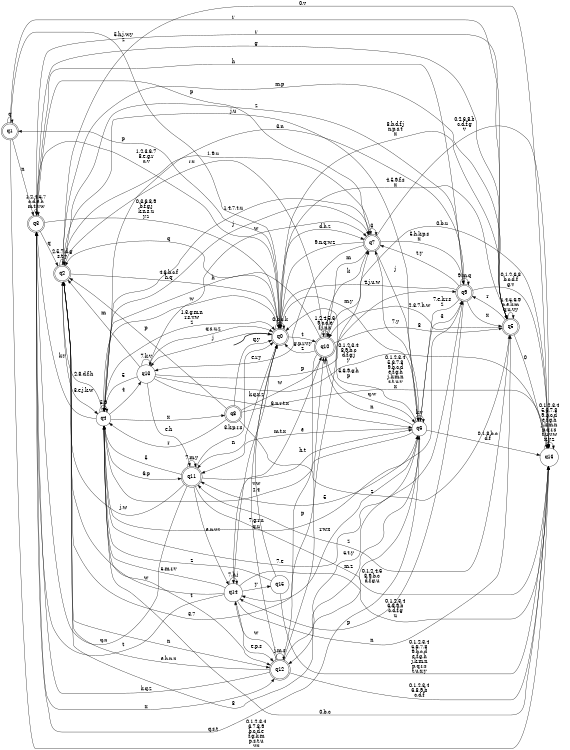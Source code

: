 digraph BlueStar {
__start0 [style = invis, shape = none, label = "", width = 0, height = 0];

rankdir=LR;
size="8,5";

s0 [style="rounded,filled", color="black", fillcolor="white" shape="doublecircle", label="q0"];
s1 [style="rounded,filled", color="black", fillcolor="white" shape="doublecircle", label="q1"];
s2 [style="rounded,filled", color="black", fillcolor="white" shape="doublecircle", label="q2"];
s3 [style="rounded,filled", color="black", fillcolor="white" shape="doublecircle", label="q3"];
s4 [style="filled", color="black", fillcolor="white" shape="circle", label="q4"];
s5 [style="rounded,filled", color="black", fillcolor="white" shape="doublecircle", label="q5"];
s6 [style="filled", color="black", fillcolor="white" shape="circle", label="q6"];
s7 [style="rounded,filled", color="black", fillcolor="white" shape="doublecircle", label="q7"];
s8 [style="rounded,filled", color="black", fillcolor="white" shape="doublecircle", label="q8"];
s9 [style="rounded,filled", color="black", fillcolor="white" shape="doublecircle", label="q9"];
s10 [style="rounded,filled", color="black", fillcolor="white" shape="doublecircle", label="q10"];
s11 [style="rounded,filled", color="black", fillcolor="white" shape="doublecircle", label="q11"];
s12 [style="rounded,filled", color="black", fillcolor="white" shape="doublecircle", label="q12"];
s13 [style="filled", color="black", fillcolor="white" shape="circle", label="q13"];
s14 [style="filled", color="black", fillcolor="white" shape="circle", label="q14"];
s15 [style="filled", color="black", fillcolor="white" shape="circle", label="q15"];
s16 [style="filled", color="black", fillcolor="white" shape="circle", label="q16"];
subgraph cluster_main { 
	graph [pad=".75", ranksep="0.15", nodesep="0.15"];
	 style=invis; 
	__start0 -> s0 [penwidth=2];
}
s0 -> s0 [label="0,b,c,k"];
s0 -> s1 [label="p"];
s0 -> s2 [label="q"];
s0 -> s3 [label="1,2,3,6,7\n8,e,g,r\nu,v"];
s0 -> s4 [label="w"];
s0 -> s5 [label="4,5,9,f,s\nx"];
s0 -> s6 [label="m,y"];
s0 -> s7 [label="d,h,z"];
s0 -> s10 [label="t"];
s0 -> s11 [label="n"];
s0 -> s13 [label="j"];
s1 -> s0 [label="5,h,j,w,y\nz"];
s1 -> s1 [label="q"];
s1 -> s3 [label="n"];
s1 -> s5 [label="r"];
s1 -> s16 [label="0,1,2,3,4\n6,7,8,9\nb,c,d,e\nf,g,k,m\np,s,t,u\nv,x"];
s2 -> s0 [label="4,6,b,c,f\nh,q"];
s2 -> s2 [label="2,5,7,d,g\ns,t,y"];
s2 -> s4 [label="3,e,j,k,w"];
s2 -> s5 [label="m,p"];
s2 -> s6 [label="8"];
s2 -> s7 [label="1,9,u"];
s2 -> s9 [label="z"];
s2 -> s10 [label="r,x"];
s2 -> s12 [label="n"];
s2 -> s16 [label="0,v"];
s3 -> s0 [label="0,3,6,8,9\nb,f,g,j\nk,n,s,u\ny,z"];
s3 -> s2 [label="q"];
s3 -> s3 [label="1,2,4,5,7\nc,d,e,h\nm,t,v,w"];
s3 -> s5 [label="r"];
s3 -> s7 [label="p"];
s3 -> s12 [label="x"];
s4 -> s0 [label="1,3,g,m,n\nr,s,v,w\nz"];
s4 -> s2 [label="2,8,d,f,h"];
s4 -> s3 [label="k,y"];
s4 -> s4 [label="5,9"];
s4 -> s6 [label="q,u"];
s4 -> s7 [label="j"];
s4 -> s8 [label="x"];
s4 -> s9 [label="7,e"];
s4 -> s11 [label="6,p"];
s4 -> s12 [label="t"];
s4 -> s13 [label="4"];
s4 -> s16 [label="0,b,c"];
s5 -> s0 [label="8,b,d,f,j\nn,p,s,t\nx"];
s5 -> s3 [label="g"];
s5 -> s5 [label="1,4,5,6,9\nc,e,k,m\nq,u,v,y"];
s5 -> s9 [label="r"];
s5 -> s10 [label="2,3,7,h,w"];
s5 -> s11 [label="z"];
s5 -> s16 [label="0"];
s6 -> s0 [label="5,6,9,g,h\np"];
s6 -> s2 [label="j,u"];
s6 -> s3 [label="q,s,t"];
s6 -> s4 [label="2,4"];
s6 -> s6 [label="k,v"];
s6 -> s7 [label="7,y"];
s6 -> s9 [label="3"];
s6 -> s10 [label="n"];
s6 -> s11 [label="e"];
s6 -> s12 [label="m,z"];
s6 -> s14 [label="r,w,x"];
s6 -> s16 [label="0,1,8,b,c\nd,f"];
s7 -> s0 [label="9,n,q,w,z"];
s7 -> s4 [label="1,4,7,t,u"];
s7 -> s6 [label="j"];
s7 -> s7 [label="3"];
s7 -> s9 [label="5,h,k,p,s\nx"];
s7 -> s10 [label="m"];
s7 -> s13 [label="e,r,y"];
s7 -> s16 [label="0,2,6,8,b\nc,d,f,g\nv"];
s8 -> s0 [label="q,y"];
s8 -> s2 [label="p"];
s8 -> s4 [label="r"];
s8 -> s5 [label="z"];
s8 -> s10 [label="w"];
s8 -> s16 [label="0,1,2,3,4\n5,6,7,8\n9,b,c,d\ne,f,g,h\nj,k,m,n\ns,t,u,v\nx"];
s9 -> s0 [label="4,j,u,w"];
s9 -> s3 [label="h"];
s9 -> s4 [label="3,n"];
s9 -> s5 [label="x"];
s9 -> s6 [label="7,e,k,r,s\nz"];
s9 -> s7 [label="t,y"];
s9 -> s9 [label="9,m,q"];
s9 -> s11 [label="5"];
s9 -> s14 [label="p"];
s9 -> s16 [label="0,1,2,6,8\nb,c,d,f\ng,v"];
s10 -> s0 [label="g,p,r,v,y\nz"];
s10 -> s2 [label="3,7"];
s10 -> s4 [label="h"];
s10 -> s5 [label="8"];
s10 -> s6 [label="q,w"];
s10 -> s7 [label="k"];
s10 -> s10 [label="1,2,4,5,6\n9,c,d,e\nf,j,n,s"];
s10 -> s14 [label="m,t,x"];
s10 -> s16 [label="0,b,u"];
s11 -> s0 [label="3,k,p,r,s"];
s11 -> s2 [label="j,w"];
s11 -> s3 [label="q,x"];
s11 -> s4 [label="5"];
s11 -> s6 [label="h,t"];
s11 -> s11 [label="7,m,y"];
s11 -> s14 [label="e,n,v,z"];
s11 -> s16 [label="0,1,2,4,6\n8,9,b,c\nd,f,g,u"];
s12 -> s0 [label="7,g,r,u"];
s12 -> s2 [label="e,h,n,x"];
s12 -> s3 [label="k,q,z"];
s12 -> s6 [label="5,t,y"];
s12 -> s7 [label="v"];
s12 -> s10 [label="p"];
s12 -> s12 [label="j,m,s"];
s12 -> s14 [label="w"];
s12 -> s16 [label="0,1,2,3,4\n6,8,9,b\nc,d,f"];
s13 -> s0 [label="q,s,u,z"];
s13 -> s2 [label="m"];
s13 -> s4 [label="5"];
s13 -> s6 [label="6,n,r,t,x"];
s13 -> s7 [label="w"];
s13 -> s9 [label="p"];
s13 -> s11 [label="e,h"];
s13 -> s13 [label="7,k,v"];
s13 -> s16 [label="0,1,2,3,4\n8,9,b,c\nd,f,g,j\ny"];
s14 -> s0 [label="k,q,x,z"];
s14 -> s2 [label="w"];
s14 -> s3 [label="t"];
s14 -> s4 [label="5,m,r,v"];
s14 -> s5 [label="n"];
s14 -> s12 [label="e,p,s"];
s14 -> s14 [label="7,h,j"];
s14 -> s15 [label="y"];
s14 -> s16 [label="0,1,2,3,4\n6,8,9,b\nc,d,f,g\nu"];
s15 -> s0 [label="v,w"];
s15 -> s4 [label="z"];
s15 -> s16 [label="0,1,2,3,4\n5,6,7,8\n9,b,c,d\ne,f,g,h\nj,k,m,n\np,q,r,s\nt,u,x,y"];
s16 -> s16 [label="0,1,2,3,4\n5,6,7,8\n9,b,c,d\ne,f,g,h\nj,k,m,n\np,q,r,s\nt,u,v,w\nx,y,z"];

}